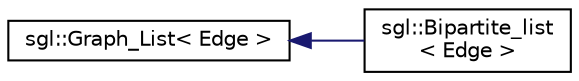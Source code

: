 digraph "Graphical Class Hierarchy"
{
  edge [fontname="Helvetica",fontsize="10",labelfontname="Helvetica",labelfontsize="10"];
  node [fontname="Helvetica",fontsize="10",shape=record];
  rankdir="LR";
  Node1 [label="sgl::Graph_List\< Edge \>",height=0.2,width=0.4,color="black", fillcolor="white", style="filled",URL="$classsgl_1_1_graph___list.html"];
  Node1 -> Node2 [dir="back",color="midnightblue",fontsize="10",style="solid",fontname="Helvetica"];
  Node2 [label="sgl::Bipartite_list\l\< Edge \>",height=0.2,width=0.4,color="black", fillcolor="white", style="filled",URL="$classsgl_1_1_bipartite__list.html"];
}
